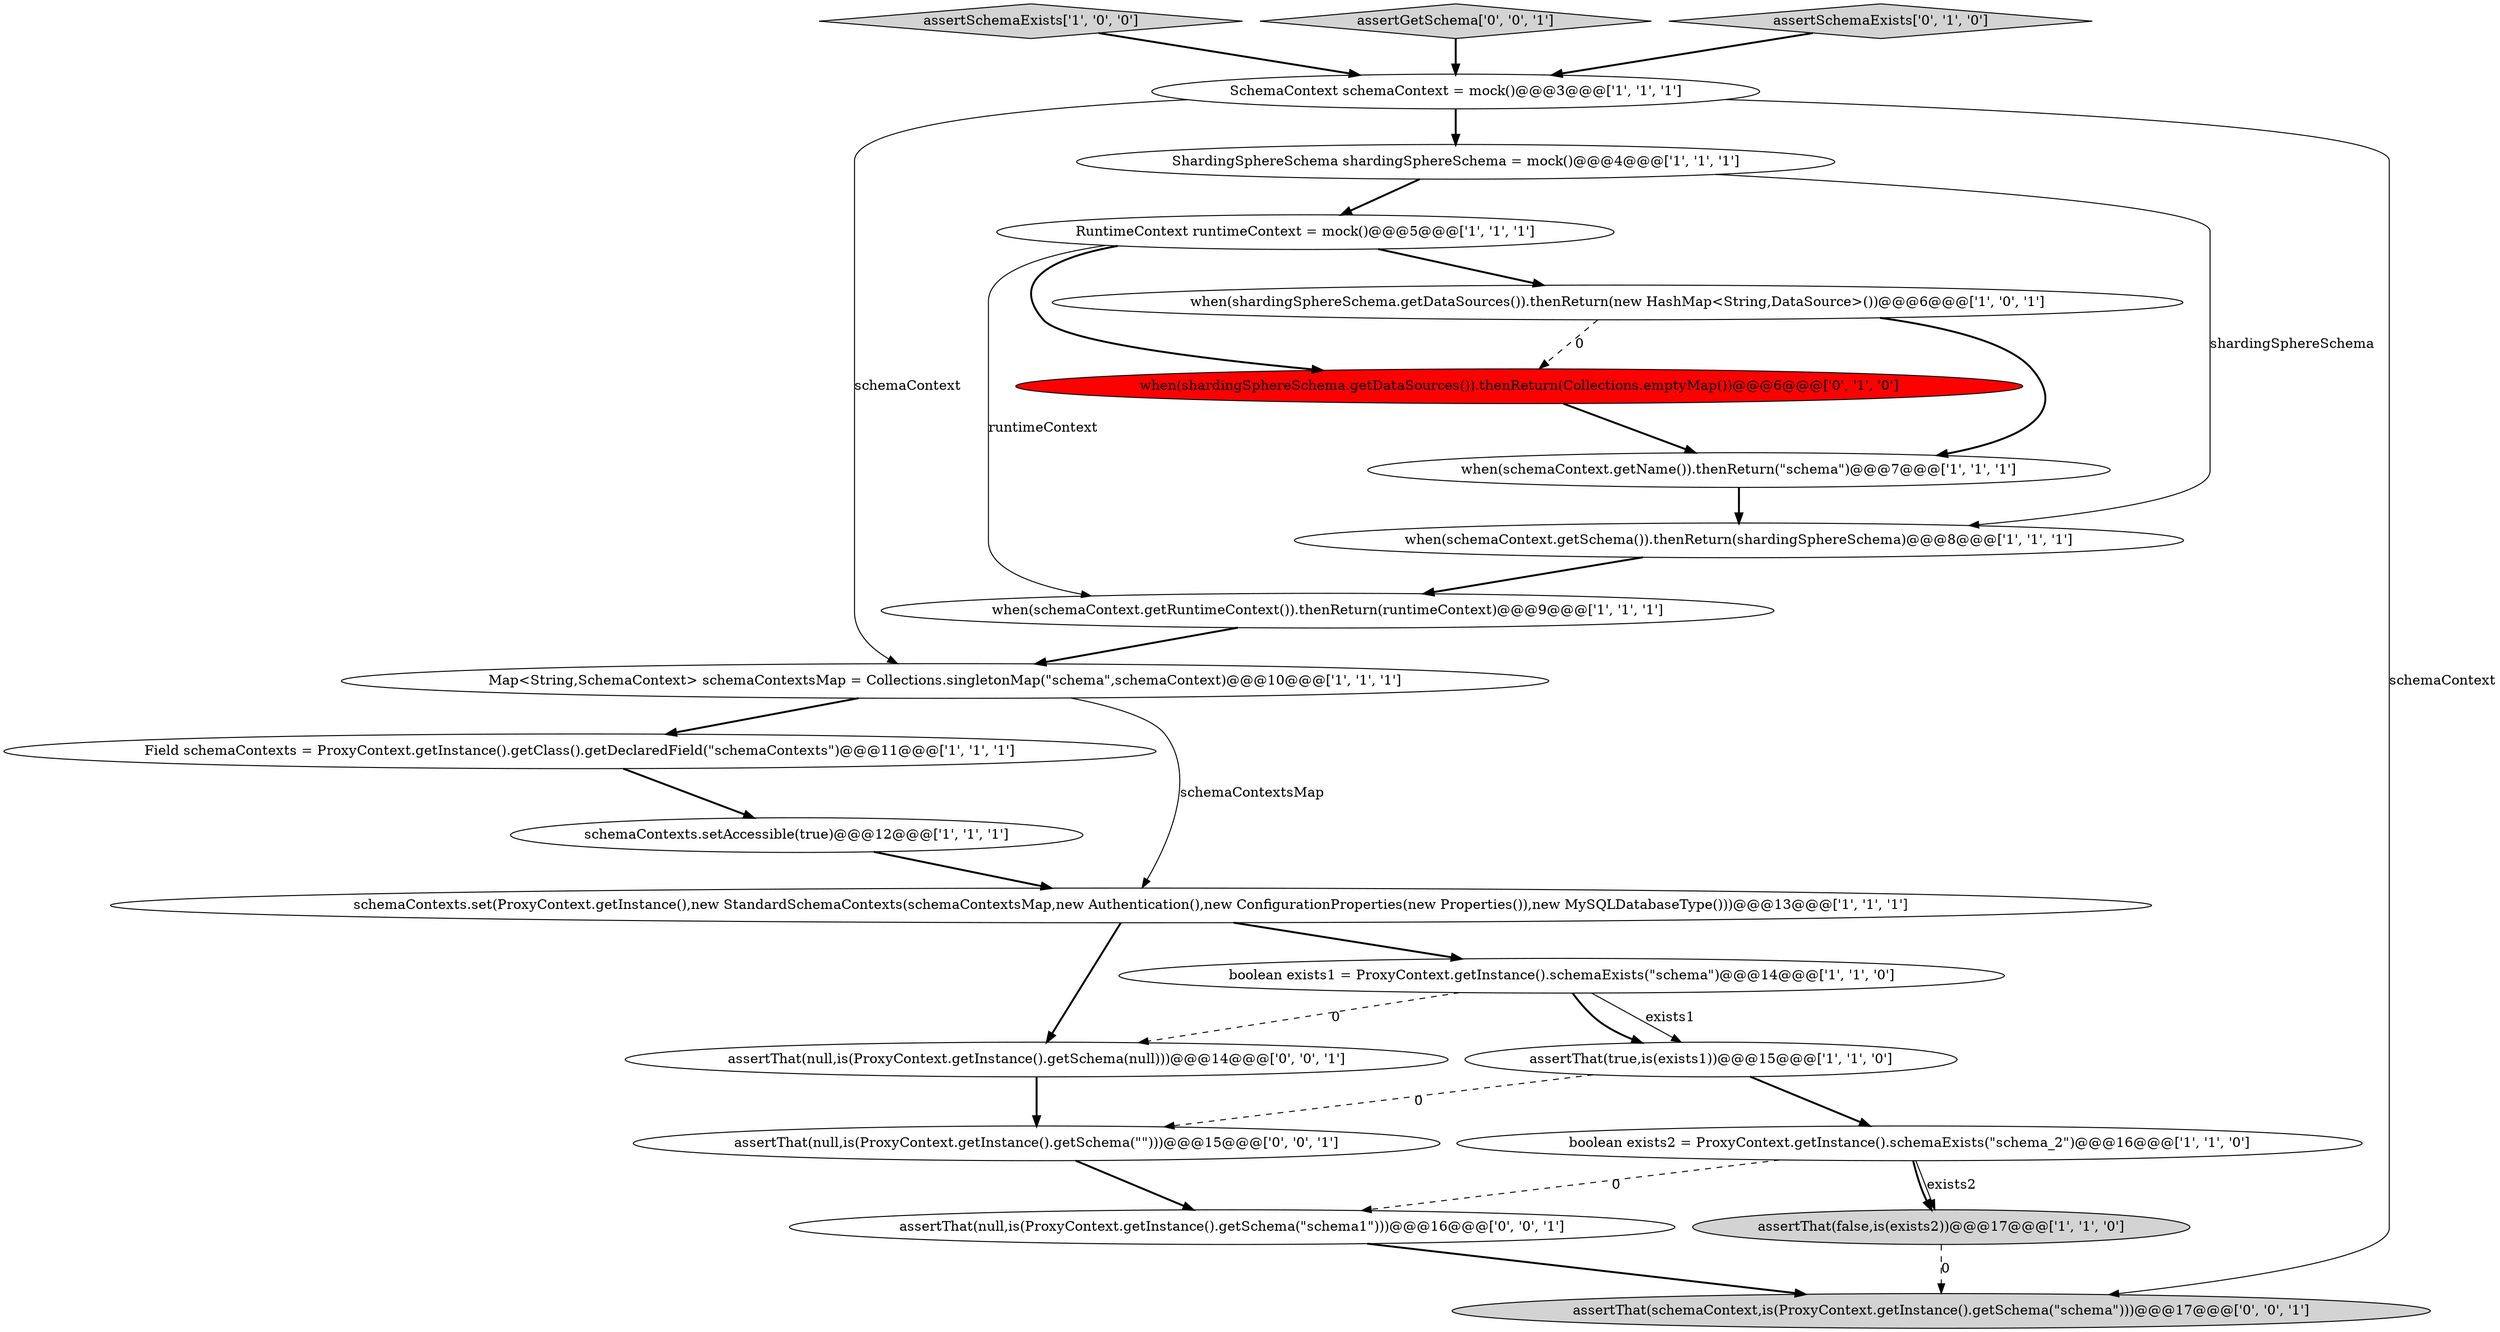 digraph {
6 [style = filled, label = "SchemaContext schemaContext = mock()@@@3@@@['1', '1', '1']", fillcolor = white, shape = ellipse image = "AAA0AAABBB1BBB"];
8 [style = filled, label = "assertSchemaExists['1', '0', '0']", fillcolor = lightgray, shape = diamond image = "AAA0AAABBB1BBB"];
9 [style = filled, label = "Map<String,SchemaContext> schemaContextsMap = Collections.singletonMap(\"schema\",schemaContext)@@@10@@@['1', '1', '1']", fillcolor = white, shape = ellipse image = "AAA0AAABBB1BBB"];
5 [style = filled, label = "ShardingSphereSchema shardingSphereSchema = mock()@@@4@@@['1', '1', '1']", fillcolor = white, shape = ellipse image = "AAA0AAABBB1BBB"];
22 [style = filled, label = "assertThat(null,is(ProxyContext.getInstance().getSchema(\"schema1\")))@@@16@@@['0', '0', '1']", fillcolor = white, shape = ellipse image = "AAA0AAABBB3BBB"];
14 [style = filled, label = "schemaContexts.set(ProxyContext.getInstance(),new StandardSchemaContexts(schemaContextsMap,new Authentication(),new ConfigurationProperties(new Properties()),new MySQLDatabaseType()))@@@13@@@['1', '1', '1']", fillcolor = white, shape = ellipse image = "AAA0AAABBB1BBB"];
18 [style = filled, label = "assertThat(schemaContext,is(ProxyContext.getInstance().getSchema(\"schema\")))@@@17@@@['0', '0', '1']", fillcolor = lightgray, shape = ellipse image = "AAA0AAABBB3BBB"];
13 [style = filled, label = "boolean exists1 = ProxyContext.getInstance().schemaExists(\"schema\")@@@14@@@['1', '1', '0']", fillcolor = white, shape = ellipse image = "AAA0AAABBB1BBB"];
3 [style = filled, label = "RuntimeContext runtimeContext = mock()@@@5@@@['1', '1', '1']", fillcolor = white, shape = ellipse image = "AAA0AAABBB1BBB"];
12 [style = filled, label = "when(schemaContext.getRuntimeContext()).thenReturn(runtimeContext)@@@9@@@['1', '1', '1']", fillcolor = white, shape = ellipse image = "AAA0AAABBB1BBB"];
2 [style = filled, label = "assertThat(false,is(exists2))@@@17@@@['1', '1', '0']", fillcolor = lightgray, shape = ellipse image = "AAA0AAABBB1BBB"];
15 [style = filled, label = "assertThat(true,is(exists1))@@@15@@@['1', '1', '0']", fillcolor = white, shape = ellipse image = "AAA0AAABBB1BBB"];
17 [style = filled, label = "when(shardingSphereSchema.getDataSources()).thenReturn(Collections.emptyMap())@@@6@@@['0', '1', '0']", fillcolor = red, shape = ellipse image = "AAA1AAABBB2BBB"];
4 [style = filled, label = "when(shardingSphereSchema.getDataSources()).thenReturn(new HashMap<String,DataSource>())@@@6@@@['1', '0', '1']", fillcolor = white, shape = ellipse image = "AAA0AAABBB1BBB"];
21 [style = filled, label = "assertThat(null,is(ProxyContext.getInstance().getSchema(\"\")))@@@15@@@['0', '0', '1']", fillcolor = white, shape = ellipse image = "AAA0AAABBB3BBB"];
20 [style = filled, label = "assertGetSchema['0', '0', '1']", fillcolor = lightgray, shape = diamond image = "AAA0AAABBB3BBB"];
7 [style = filled, label = "when(schemaContext.getSchema()).thenReturn(shardingSphereSchema)@@@8@@@['1', '1', '1']", fillcolor = white, shape = ellipse image = "AAA0AAABBB1BBB"];
10 [style = filled, label = "schemaContexts.setAccessible(true)@@@12@@@['1', '1', '1']", fillcolor = white, shape = ellipse image = "AAA0AAABBB1BBB"];
19 [style = filled, label = "assertThat(null,is(ProxyContext.getInstance().getSchema(null)))@@@14@@@['0', '0', '1']", fillcolor = white, shape = ellipse image = "AAA0AAABBB3BBB"];
11 [style = filled, label = "Field schemaContexts = ProxyContext.getInstance().getClass().getDeclaredField(\"schemaContexts\")@@@11@@@['1', '1', '1']", fillcolor = white, shape = ellipse image = "AAA0AAABBB1BBB"];
1 [style = filled, label = "boolean exists2 = ProxyContext.getInstance().schemaExists(\"schema_2\")@@@16@@@['1', '1', '0']", fillcolor = white, shape = ellipse image = "AAA0AAABBB1BBB"];
16 [style = filled, label = "assertSchemaExists['0', '1', '0']", fillcolor = lightgray, shape = diamond image = "AAA0AAABBB2BBB"];
0 [style = filled, label = "when(schemaContext.getName()).thenReturn(\"schema\")@@@7@@@['1', '1', '1']", fillcolor = white, shape = ellipse image = "AAA0AAABBB1BBB"];
5->3 [style = bold, label=""];
9->11 [style = bold, label=""];
4->17 [style = dashed, label="0"];
10->14 [style = bold, label=""];
7->12 [style = bold, label=""];
5->7 [style = solid, label="shardingSphereSchema"];
16->6 [style = bold, label=""];
6->9 [style = solid, label="schemaContext"];
15->21 [style = dashed, label="0"];
14->19 [style = bold, label=""];
8->6 [style = bold, label=""];
20->6 [style = bold, label=""];
13->19 [style = dashed, label="0"];
12->9 [style = bold, label=""];
3->4 [style = bold, label=""];
1->22 [style = dashed, label="0"];
4->0 [style = bold, label=""];
0->7 [style = bold, label=""];
6->5 [style = bold, label=""];
22->18 [style = bold, label=""];
17->0 [style = bold, label=""];
9->14 [style = solid, label="schemaContextsMap"];
21->22 [style = bold, label=""];
11->10 [style = bold, label=""];
3->12 [style = solid, label="runtimeContext"];
1->2 [style = solid, label="exists2"];
2->18 [style = dashed, label="0"];
3->17 [style = bold, label=""];
1->2 [style = bold, label=""];
13->15 [style = bold, label=""];
14->13 [style = bold, label=""];
6->18 [style = solid, label="schemaContext"];
13->15 [style = solid, label="exists1"];
15->1 [style = bold, label=""];
19->21 [style = bold, label=""];
}
